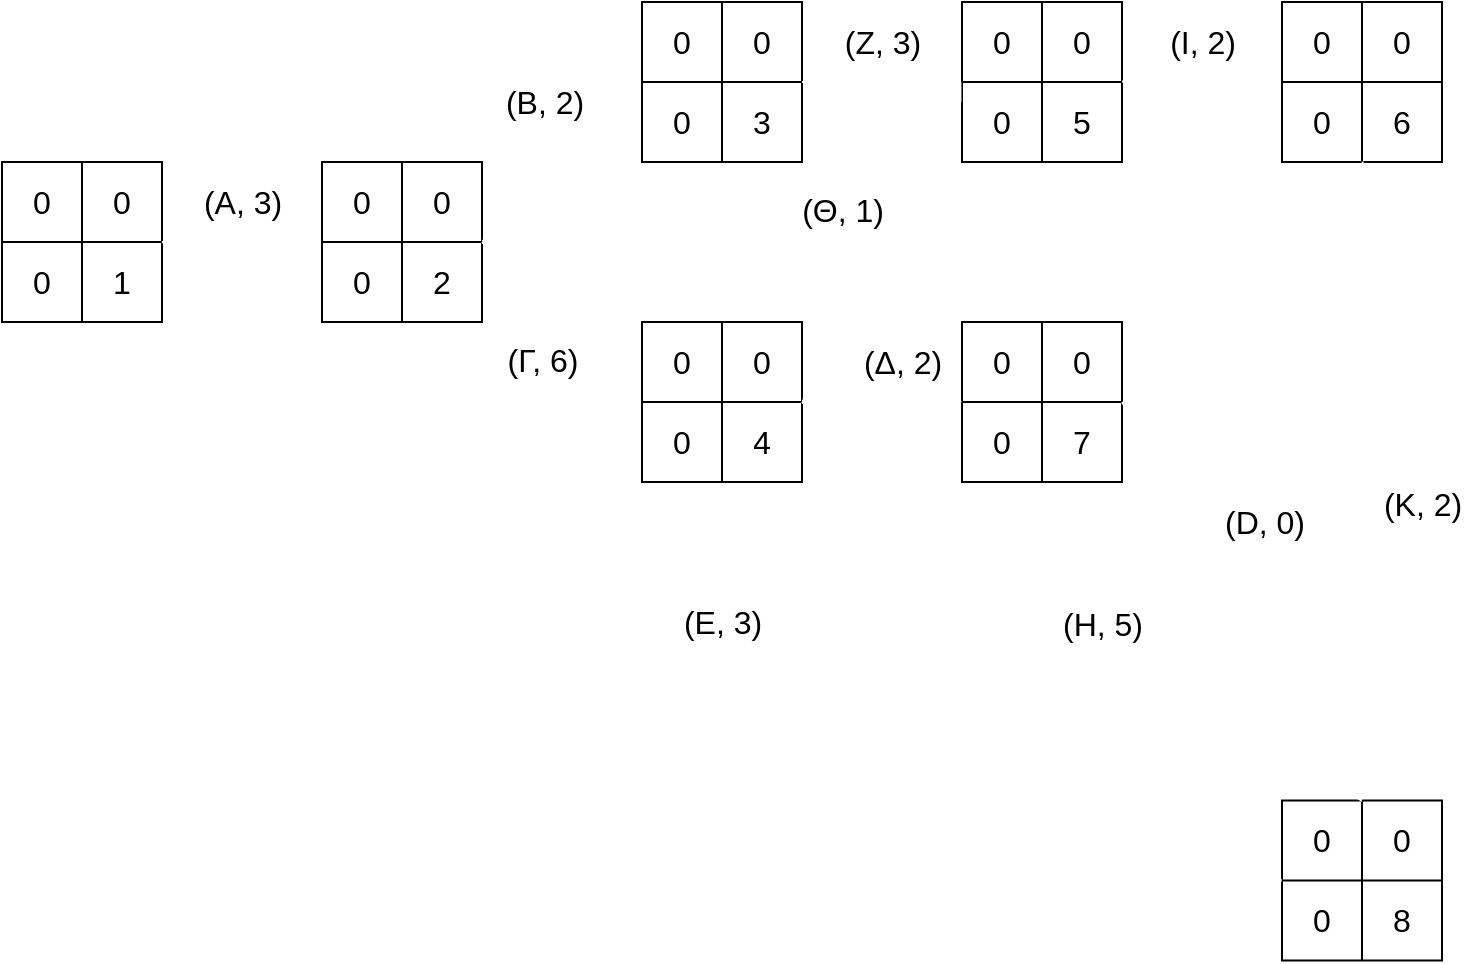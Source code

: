 <mxfile version="21.3.2" type="github">
  <diagram name="Page-1" id="9c096ad6-e400-ecc8-3e38-643d2caac077">
    <mxGraphModel dx="918" dy="556" grid="1" gridSize="10" guides="1" tooltips="1" connect="1" arrows="1" fold="1" page="1" pageScale="1.5" pageWidth="1169" pageHeight="826" background="none" math="0" shadow="0">
      <root>
        <mxCell id="0" style=";html=1;" />
        <mxCell id="1" style=";html=1;" parent="0" />
        <mxCell id="K06LqBxd0SO_TNTU_cGi-29" value="" style="shape=table;startSize=0;container=1;collapsible=0;childLayout=tableLayout;fontSize=16;swimlaneLine=1;" parent="1" vertex="1">
          <mxGeometry x="80" y="320" width="80" height="80" as="geometry" />
        </mxCell>
        <mxCell id="K06LqBxd0SO_TNTU_cGi-30" value="" style="shape=tableRow;horizontal=0;startSize=0;swimlaneHead=0;swimlaneBody=0;strokeColor=inherit;top=0;left=0;bottom=0;right=0;collapsible=0;dropTarget=0;fillColor=none;points=[[0,0.5],[1,0.5]];portConstraint=eastwest;fontSize=16;" parent="K06LqBxd0SO_TNTU_cGi-29" vertex="1">
          <mxGeometry width="80" height="40" as="geometry" />
        </mxCell>
        <mxCell id="K06LqBxd0SO_TNTU_cGi-31" value="0" style="shape=partialRectangle;html=1;whiteSpace=wrap;connectable=0;strokeColor=inherit;overflow=hidden;fillColor=none;top=0;left=0;bottom=0;right=0;pointerEvents=1;fontSize=16;" parent="K06LqBxd0SO_TNTU_cGi-30" vertex="1">
          <mxGeometry width="40" height="40" as="geometry">
            <mxRectangle width="40" height="40" as="alternateBounds" />
          </mxGeometry>
        </mxCell>
        <mxCell id="K06LqBxd0SO_TNTU_cGi-32" value="0" style="shape=partialRectangle;html=1;whiteSpace=wrap;connectable=0;strokeColor=inherit;overflow=hidden;fillColor=none;top=0;left=0;bottom=0;right=0;pointerEvents=1;fontSize=16;" parent="K06LqBxd0SO_TNTU_cGi-30" vertex="1">
          <mxGeometry x="40" width="40" height="40" as="geometry">
            <mxRectangle width="40" height="40" as="alternateBounds" />
          </mxGeometry>
        </mxCell>
        <mxCell id="K06LqBxd0SO_TNTU_cGi-34" value="" style="shape=tableRow;horizontal=0;startSize=0;swimlaneHead=0;swimlaneBody=0;strokeColor=inherit;top=0;left=0;bottom=0;right=0;collapsible=0;dropTarget=0;fillColor=none;points=[[0,0.5],[1,0.5]];portConstraint=eastwest;fontSize=16;" parent="K06LqBxd0SO_TNTU_cGi-29" vertex="1">
          <mxGeometry y="40" width="80" height="40" as="geometry" />
        </mxCell>
        <mxCell id="K06LqBxd0SO_TNTU_cGi-35" value="0" style="shape=partialRectangle;html=1;whiteSpace=wrap;connectable=0;strokeColor=inherit;overflow=hidden;fillColor=none;top=0;left=0;bottom=0;right=0;pointerEvents=1;fontSize=16;" parent="K06LqBxd0SO_TNTU_cGi-34" vertex="1">
          <mxGeometry width="40" height="40" as="geometry">
            <mxRectangle width="40" height="40" as="alternateBounds" />
          </mxGeometry>
        </mxCell>
        <mxCell id="K06LqBxd0SO_TNTU_cGi-36" value="1" style="shape=partialRectangle;html=1;whiteSpace=wrap;connectable=0;strokeColor=inherit;overflow=hidden;fillColor=none;top=0;left=0;bottom=0;right=0;pointerEvents=1;fontSize=16;" parent="K06LqBxd0SO_TNTU_cGi-34" vertex="1">
          <mxGeometry x="40" width="40" height="40" as="geometry">
            <mxRectangle width="40" height="40" as="alternateBounds" />
          </mxGeometry>
        </mxCell>
        <mxCell id="K06LqBxd0SO_TNTU_cGi-49" value="" style="endArrow=classic;html=1;rounded=0;exitX=1;exitY=0;exitDx=0;exitDy=0;exitPerimeter=0;fillColor=#a20025;strokeColor=#FFFFFF;strokeWidth=1;" parent="1" source="K06LqBxd0SO_TNTU_cGi-34" edge="1">
          <mxGeometry width="50" height="50" relative="1" as="geometry">
            <mxPoint x="530" y="410" as="sourcePoint" />
            <mxPoint x="240" y="360" as="targetPoint" />
          </mxGeometry>
        </mxCell>
        <mxCell id="b1_60gVV_PZFMIzlmbkC-8" value="&lt;span style=&quot;font-size: 16px;&quot;&gt;(A, 3)&lt;/span&gt;" style="edgeLabel;html=1;align=center;verticalAlign=middle;resizable=0;points=[];" vertex="1" connectable="0" parent="K06LqBxd0SO_TNTU_cGi-49">
          <mxGeometry x="0.275" y="1" relative="1" as="geometry">
            <mxPoint x="-11" y="-19" as="offset" />
          </mxGeometry>
        </mxCell>
        <mxCell id="b1_60gVV_PZFMIzlmbkC-1" value="" style="shape=table;startSize=0;container=1;collapsible=0;childLayout=tableLayout;fontSize=16;swimlaneLine=1;" vertex="1" parent="1">
          <mxGeometry x="240" y="320" width="80" height="80" as="geometry" />
        </mxCell>
        <mxCell id="b1_60gVV_PZFMIzlmbkC-2" value="" style="shape=tableRow;horizontal=0;startSize=0;swimlaneHead=0;swimlaneBody=0;strokeColor=inherit;top=0;left=0;bottom=0;right=0;collapsible=0;dropTarget=0;fillColor=none;points=[[0,0.5],[1,0.5]];portConstraint=eastwest;fontSize=16;" vertex="1" parent="b1_60gVV_PZFMIzlmbkC-1">
          <mxGeometry width="80" height="40" as="geometry" />
        </mxCell>
        <mxCell id="b1_60gVV_PZFMIzlmbkC-3" value="0" style="shape=partialRectangle;html=1;whiteSpace=wrap;connectable=0;strokeColor=inherit;overflow=hidden;fillColor=none;top=0;left=0;bottom=0;right=0;pointerEvents=1;fontSize=16;" vertex="1" parent="b1_60gVV_PZFMIzlmbkC-2">
          <mxGeometry width="40" height="40" as="geometry">
            <mxRectangle width="40" height="40" as="alternateBounds" />
          </mxGeometry>
        </mxCell>
        <mxCell id="b1_60gVV_PZFMIzlmbkC-4" value="0" style="shape=partialRectangle;html=1;whiteSpace=wrap;connectable=0;strokeColor=inherit;overflow=hidden;fillColor=none;top=0;left=0;bottom=0;right=0;pointerEvents=1;fontSize=16;" vertex="1" parent="b1_60gVV_PZFMIzlmbkC-2">
          <mxGeometry x="40" width="40" height="40" as="geometry">
            <mxRectangle width="40" height="40" as="alternateBounds" />
          </mxGeometry>
        </mxCell>
        <mxCell id="b1_60gVV_PZFMIzlmbkC-5" value="" style="shape=tableRow;horizontal=0;startSize=0;swimlaneHead=0;swimlaneBody=0;strokeColor=inherit;top=0;left=0;bottom=0;right=0;collapsible=0;dropTarget=0;fillColor=none;points=[[0,0.5],[1,0.5]];portConstraint=eastwest;fontSize=16;" vertex="1" parent="b1_60gVV_PZFMIzlmbkC-1">
          <mxGeometry y="40" width="80" height="40" as="geometry" />
        </mxCell>
        <mxCell id="b1_60gVV_PZFMIzlmbkC-6" value="0" style="shape=partialRectangle;html=1;whiteSpace=wrap;connectable=0;strokeColor=inherit;overflow=hidden;fillColor=none;top=0;left=0;bottom=0;right=0;pointerEvents=1;fontSize=16;" vertex="1" parent="b1_60gVV_PZFMIzlmbkC-5">
          <mxGeometry width="40" height="40" as="geometry">
            <mxRectangle width="40" height="40" as="alternateBounds" />
          </mxGeometry>
        </mxCell>
        <mxCell id="b1_60gVV_PZFMIzlmbkC-7" value="2" style="shape=partialRectangle;html=1;whiteSpace=wrap;connectable=0;strokeColor=inherit;overflow=hidden;fillColor=none;top=0;left=0;bottom=0;right=0;pointerEvents=1;fontSize=16;" vertex="1" parent="b1_60gVV_PZFMIzlmbkC-5">
          <mxGeometry x="40" width="40" height="40" as="geometry">
            <mxRectangle width="40" height="40" as="alternateBounds" />
          </mxGeometry>
        </mxCell>
        <mxCell id="b1_60gVV_PZFMIzlmbkC-9" value="" style="endArrow=classic;html=1;rounded=0;fillColor=#a20025;strokeColor=#FFFFFF;strokeWidth=1;" edge="1" parent="1">
          <mxGeometry width="50" height="50" relative="1" as="geometry">
            <mxPoint x="320" y="360" as="sourcePoint" />
            <mxPoint x="400" y="440" as="targetPoint" />
          </mxGeometry>
        </mxCell>
        <mxCell id="b1_60gVV_PZFMIzlmbkC-10" value="&lt;span style=&quot;font-size: 16px;&quot;&gt;(Γ, 6)&lt;/span&gt;" style="edgeLabel;html=1;align=center;verticalAlign=middle;resizable=0;points=[];" vertex="1" connectable="0" parent="b1_60gVV_PZFMIzlmbkC-9">
          <mxGeometry x="0.275" y="1" relative="1" as="geometry">
            <mxPoint x="-22" y="9" as="offset" />
          </mxGeometry>
        </mxCell>
        <mxCell id="uwt7Ybb9qySLHsRS9HzB-1" value="" style="endArrow=classic;html=1;rounded=0;exitX=1.002;exitY=-0.008;exitDx=0;exitDy=0;exitPerimeter=0;fillColor=#a20025;strokeColor=#FFFFFF;strokeWidth=1;" edge="1" parent="1" source="b1_60gVV_PZFMIzlmbkC-5">
          <mxGeometry width="50" height="50" relative="1" as="geometry">
            <mxPoint x="180" y="380" as="sourcePoint" />
            <mxPoint x="400" y="280" as="targetPoint" />
          </mxGeometry>
        </mxCell>
        <mxCell id="uwt7Ybb9qySLHsRS9HzB-2" value="&lt;span style=&quot;font-size: 16px;&quot;&gt;(B, 2)&lt;/span&gt;" style="edgeLabel;html=1;align=center;verticalAlign=middle;resizable=0;points=[];" vertex="1" connectable="0" parent="uwt7Ybb9qySLHsRS9HzB-1">
          <mxGeometry x="0.275" y="1" relative="1" as="geometry">
            <mxPoint x="-20" y="-18" as="offset" />
          </mxGeometry>
        </mxCell>
        <mxCell id="uwt7Ybb9qySLHsRS9HzB-3" value="" style="shape=table;startSize=0;container=1;collapsible=0;childLayout=tableLayout;fontSize=16;swimlaneLine=1;" vertex="1" parent="1">
          <mxGeometry x="400" y="240" width="80" height="80" as="geometry" />
        </mxCell>
        <mxCell id="uwt7Ybb9qySLHsRS9HzB-4" value="" style="shape=tableRow;horizontal=0;startSize=0;swimlaneHead=0;swimlaneBody=0;strokeColor=inherit;top=0;left=0;bottom=0;right=0;collapsible=0;dropTarget=0;fillColor=none;points=[[0,0.5],[1,0.5]];portConstraint=eastwest;fontSize=16;" vertex="1" parent="uwt7Ybb9qySLHsRS9HzB-3">
          <mxGeometry width="80" height="40" as="geometry" />
        </mxCell>
        <mxCell id="uwt7Ybb9qySLHsRS9HzB-5" value="0" style="shape=partialRectangle;html=1;whiteSpace=wrap;connectable=0;strokeColor=inherit;overflow=hidden;fillColor=none;top=0;left=0;bottom=0;right=0;pointerEvents=1;fontSize=16;" vertex="1" parent="uwt7Ybb9qySLHsRS9HzB-4">
          <mxGeometry width="40" height="40" as="geometry">
            <mxRectangle width="40" height="40" as="alternateBounds" />
          </mxGeometry>
        </mxCell>
        <mxCell id="uwt7Ybb9qySLHsRS9HzB-6" value="0" style="shape=partialRectangle;html=1;whiteSpace=wrap;connectable=0;strokeColor=inherit;overflow=hidden;fillColor=none;top=0;left=0;bottom=0;right=0;pointerEvents=1;fontSize=16;" vertex="1" parent="uwt7Ybb9qySLHsRS9HzB-4">
          <mxGeometry x="40" width="40" height="40" as="geometry">
            <mxRectangle width="40" height="40" as="alternateBounds" />
          </mxGeometry>
        </mxCell>
        <mxCell id="uwt7Ybb9qySLHsRS9HzB-7" value="" style="shape=tableRow;horizontal=0;startSize=0;swimlaneHead=0;swimlaneBody=0;strokeColor=inherit;top=0;left=0;bottom=0;right=0;collapsible=0;dropTarget=0;fillColor=none;points=[[0,0.5],[1,0.5]];portConstraint=eastwest;fontSize=16;" vertex="1" parent="uwt7Ybb9qySLHsRS9HzB-3">
          <mxGeometry y="40" width="80" height="40" as="geometry" />
        </mxCell>
        <mxCell id="uwt7Ybb9qySLHsRS9HzB-8" value="0" style="shape=partialRectangle;html=1;whiteSpace=wrap;connectable=0;strokeColor=inherit;overflow=hidden;fillColor=none;top=0;left=0;bottom=0;right=0;pointerEvents=1;fontSize=16;" vertex="1" parent="uwt7Ybb9qySLHsRS9HzB-7">
          <mxGeometry width="40" height="40" as="geometry">
            <mxRectangle width="40" height="40" as="alternateBounds" />
          </mxGeometry>
        </mxCell>
        <mxCell id="uwt7Ybb9qySLHsRS9HzB-9" value="3" style="shape=partialRectangle;html=1;whiteSpace=wrap;connectable=0;strokeColor=inherit;overflow=hidden;fillColor=none;top=0;left=0;bottom=0;right=0;pointerEvents=1;fontSize=16;" vertex="1" parent="uwt7Ybb9qySLHsRS9HzB-7">
          <mxGeometry x="40" width="40" height="40" as="geometry">
            <mxRectangle width="40" height="40" as="alternateBounds" />
          </mxGeometry>
        </mxCell>
        <mxCell id="uwt7Ybb9qySLHsRS9HzB-10" value="" style="shape=table;startSize=0;container=1;collapsible=0;childLayout=tableLayout;fontSize=16;swimlaneLine=1;" vertex="1" parent="1">
          <mxGeometry x="400" y="400" width="80" height="80" as="geometry" />
        </mxCell>
        <mxCell id="uwt7Ybb9qySLHsRS9HzB-11" value="" style="shape=tableRow;horizontal=0;startSize=0;swimlaneHead=0;swimlaneBody=0;strokeColor=inherit;top=0;left=0;bottom=0;right=0;collapsible=0;dropTarget=0;fillColor=none;points=[[0,0.5],[1,0.5]];portConstraint=eastwest;fontSize=16;" vertex="1" parent="uwt7Ybb9qySLHsRS9HzB-10">
          <mxGeometry width="80" height="40" as="geometry" />
        </mxCell>
        <mxCell id="uwt7Ybb9qySLHsRS9HzB-12" value="0" style="shape=partialRectangle;html=1;whiteSpace=wrap;connectable=0;strokeColor=inherit;overflow=hidden;fillColor=none;top=0;left=0;bottom=0;right=0;pointerEvents=1;fontSize=16;" vertex="1" parent="uwt7Ybb9qySLHsRS9HzB-11">
          <mxGeometry width="40" height="40" as="geometry">
            <mxRectangle width="40" height="40" as="alternateBounds" />
          </mxGeometry>
        </mxCell>
        <mxCell id="uwt7Ybb9qySLHsRS9HzB-13" value="0" style="shape=partialRectangle;html=1;whiteSpace=wrap;connectable=0;strokeColor=inherit;overflow=hidden;fillColor=none;top=0;left=0;bottom=0;right=0;pointerEvents=1;fontSize=16;" vertex="1" parent="uwt7Ybb9qySLHsRS9HzB-11">
          <mxGeometry x="40" width="40" height="40" as="geometry">
            <mxRectangle width="40" height="40" as="alternateBounds" />
          </mxGeometry>
        </mxCell>
        <mxCell id="uwt7Ybb9qySLHsRS9HzB-14" value="" style="shape=tableRow;horizontal=0;startSize=0;swimlaneHead=0;swimlaneBody=0;strokeColor=inherit;top=0;left=0;bottom=0;right=0;collapsible=0;dropTarget=0;fillColor=none;points=[[0,0.5],[1,0.5]];portConstraint=eastwest;fontSize=16;" vertex="1" parent="uwt7Ybb9qySLHsRS9HzB-10">
          <mxGeometry y="40" width="80" height="40" as="geometry" />
        </mxCell>
        <mxCell id="uwt7Ybb9qySLHsRS9HzB-15" value="0" style="shape=partialRectangle;html=1;whiteSpace=wrap;connectable=0;strokeColor=inherit;overflow=hidden;fillColor=none;top=0;left=0;bottom=0;right=0;pointerEvents=1;fontSize=16;" vertex="1" parent="uwt7Ybb9qySLHsRS9HzB-14">
          <mxGeometry width="40" height="40" as="geometry">
            <mxRectangle width="40" height="40" as="alternateBounds" />
          </mxGeometry>
        </mxCell>
        <mxCell id="uwt7Ybb9qySLHsRS9HzB-16" value="4" style="shape=partialRectangle;html=1;whiteSpace=wrap;connectable=0;strokeColor=inherit;overflow=hidden;fillColor=none;top=0;left=0;bottom=0;right=0;pointerEvents=1;fontSize=16;" vertex="1" parent="uwt7Ybb9qySLHsRS9HzB-14">
          <mxGeometry x="40" width="40" height="40" as="geometry">
            <mxRectangle width="40" height="40" as="alternateBounds" />
          </mxGeometry>
        </mxCell>
        <mxCell id="uwt7Ybb9qySLHsRS9HzB-18" value="" style="endArrow=classic;html=1;rounded=0;fillColor=#a20025;strokeColor=#FFFFFF;strokeWidth=1;" edge="1" parent="1">
          <mxGeometry width="50" height="50" relative="1" as="geometry">
            <mxPoint x="480" y="280" as="sourcePoint" />
            <mxPoint x="560" y="280" as="targetPoint" />
          </mxGeometry>
        </mxCell>
        <mxCell id="uwt7Ybb9qySLHsRS9HzB-19" value="&lt;span style=&quot;font-size: 16px;&quot;&gt;(Ζ, 3)&lt;/span&gt;" style="edgeLabel;html=1;align=center;verticalAlign=middle;resizable=0;points=[];" vertex="1" connectable="0" parent="uwt7Ybb9qySLHsRS9HzB-18">
          <mxGeometry x="0.275" y="1" relative="1" as="geometry">
            <mxPoint x="-11" y="-19" as="offset" />
          </mxGeometry>
        </mxCell>
        <mxCell id="uwt7Ybb9qySLHsRS9HzB-27" value="" style="shape=table;startSize=0;container=1;collapsible=0;childLayout=tableLayout;fontSize=16;swimlaneLine=1;" vertex="1" parent="1">
          <mxGeometry x="560" y="240" width="80" height="80" as="geometry" />
        </mxCell>
        <mxCell id="uwt7Ybb9qySLHsRS9HzB-28" value="" style="shape=tableRow;horizontal=0;startSize=0;swimlaneHead=0;swimlaneBody=0;strokeColor=inherit;top=0;left=0;bottom=0;right=0;collapsible=0;dropTarget=0;fillColor=none;points=[[0,0.5],[1,0.5]];portConstraint=eastwest;fontSize=16;" vertex="1" parent="uwt7Ybb9qySLHsRS9HzB-27">
          <mxGeometry width="80" height="40" as="geometry" />
        </mxCell>
        <mxCell id="uwt7Ybb9qySLHsRS9HzB-29" value="0" style="shape=partialRectangle;html=1;whiteSpace=wrap;connectable=0;strokeColor=inherit;overflow=hidden;fillColor=none;top=0;left=0;bottom=0;right=0;pointerEvents=1;fontSize=16;" vertex="1" parent="uwt7Ybb9qySLHsRS9HzB-28">
          <mxGeometry width="40" height="40" as="geometry">
            <mxRectangle width="40" height="40" as="alternateBounds" />
          </mxGeometry>
        </mxCell>
        <mxCell id="uwt7Ybb9qySLHsRS9HzB-30" value="0" style="shape=partialRectangle;html=1;whiteSpace=wrap;connectable=0;strokeColor=inherit;overflow=hidden;fillColor=none;top=0;left=0;bottom=0;right=0;pointerEvents=1;fontSize=16;" vertex="1" parent="uwt7Ybb9qySLHsRS9HzB-28">
          <mxGeometry x="40" width="40" height="40" as="geometry">
            <mxRectangle width="40" height="40" as="alternateBounds" />
          </mxGeometry>
        </mxCell>
        <mxCell id="uwt7Ybb9qySLHsRS9HzB-31" value="" style="shape=tableRow;horizontal=0;startSize=0;swimlaneHead=0;swimlaneBody=0;strokeColor=inherit;top=0;left=0;bottom=0;right=0;collapsible=0;dropTarget=0;fillColor=none;points=[[0,0.5],[1,0.5]];portConstraint=eastwest;fontSize=16;" vertex="1" parent="uwt7Ybb9qySLHsRS9HzB-27">
          <mxGeometry y="40" width="80" height="40" as="geometry" />
        </mxCell>
        <mxCell id="uwt7Ybb9qySLHsRS9HzB-32" value="0" style="shape=partialRectangle;html=1;whiteSpace=wrap;connectable=0;strokeColor=inherit;overflow=hidden;fillColor=none;top=0;left=0;bottom=0;right=0;pointerEvents=1;fontSize=16;" vertex="1" parent="uwt7Ybb9qySLHsRS9HzB-31">
          <mxGeometry width="40" height="40" as="geometry">
            <mxRectangle width="40" height="40" as="alternateBounds" />
          </mxGeometry>
        </mxCell>
        <mxCell id="uwt7Ybb9qySLHsRS9HzB-33" value="5" style="shape=partialRectangle;html=1;whiteSpace=wrap;connectable=0;strokeColor=inherit;overflow=hidden;fillColor=none;top=0;left=0;bottom=0;right=0;pointerEvents=1;fontSize=16;" vertex="1" parent="uwt7Ybb9qySLHsRS9HzB-31">
          <mxGeometry x="40" width="40" height="40" as="geometry">
            <mxRectangle width="40" height="40" as="alternateBounds" />
          </mxGeometry>
        </mxCell>
        <mxCell id="uwt7Ybb9qySLHsRS9HzB-34" value="" style="endArrow=classic;html=1;rounded=0;fillColor=#a20025;strokeColor=#FFFFFF;strokeWidth=1;exitX=1.004;exitY=-0.005;exitDx=0;exitDy=0;exitPerimeter=0;entryX=-0.004;entryY=-0.005;entryDx=0;entryDy=0;entryPerimeter=0;" edge="1" parent="1" source="uwt7Ybb9qySLHsRS9HzB-14" target="uwt7Ybb9qySLHsRS9HzB-31">
          <mxGeometry width="50" height="50" relative="1" as="geometry">
            <mxPoint x="490" y="290" as="sourcePoint" />
            <mxPoint x="570" y="290" as="targetPoint" />
          </mxGeometry>
        </mxCell>
        <mxCell id="uwt7Ybb9qySLHsRS9HzB-35" value="&lt;span style=&quot;font-size: 16px;&quot;&gt;(Θ, 1)&lt;/span&gt;" style="edgeLabel;html=1;align=center;verticalAlign=middle;resizable=0;points=[];" vertex="1" connectable="0" parent="uwt7Ybb9qySLHsRS9HzB-34">
          <mxGeometry x="0.275" y="1" relative="1" as="geometry">
            <mxPoint x="-30" y="7" as="offset" />
          </mxGeometry>
        </mxCell>
        <mxCell id="uwt7Ybb9qySLHsRS9HzB-36" value="" style="endArrow=classic;html=1;rounded=0;fillColor=#a20025;strokeColor=#FFFFFF;strokeWidth=1;" edge="1" parent="1">
          <mxGeometry width="50" height="50" relative="1" as="geometry">
            <mxPoint x="640" y="279.76" as="sourcePoint" />
            <mxPoint x="720" y="279.76" as="targetPoint" />
          </mxGeometry>
        </mxCell>
        <mxCell id="uwt7Ybb9qySLHsRS9HzB-37" value="&lt;span style=&quot;font-size: 16px;&quot;&gt;(Ι, 2)&lt;/span&gt;" style="edgeLabel;html=1;align=center;verticalAlign=middle;resizable=0;points=[];" vertex="1" connectable="0" parent="uwt7Ybb9qySLHsRS9HzB-36">
          <mxGeometry x="0.275" y="1" relative="1" as="geometry">
            <mxPoint x="-11" y="-19" as="offset" />
          </mxGeometry>
        </mxCell>
        <mxCell id="uwt7Ybb9qySLHsRS9HzB-38" value="" style="shape=table;startSize=0;container=1;collapsible=0;childLayout=tableLayout;fontSize=16;swimlaneLine=1;" vertex="1" parent="1">
          <mxGeometry x="720" y="240" width="80" height="80" as="geometry" />
        </mxCell>
        <mxCell id="uwt7Ybb9qySLHsRS9HzB-39" value="" style="shape=tableRow;horizontal=0;startSize=0;swimlaneHead=0;swimlaneBody=0;strokeColor=inherit;top=0;left=0;bottom=0;right=0;collapsible=0;dropTarget=0;fillColor=none;points=[[0,0.5],[1,0.5]];portConstraint=eastwest;fontSize=16;" vertex="1" parent="uwt7Ybb9qySLHsRS9HzB-38">
          <mxGeometry width="80" height="40" as="geometry" />
        </mxCell>
        <mxCell id="uwt7Ybb9qySLHsRS9HzB-40" value="0" style="shape=partialRectangle;html=1;whiteSpace=wrap;connectable=0;strokeColor=inherit;overflow=hidden;fillColor=none;top=0;left=0;bottom=0;right=0;pointerEvents=1;fontSize=16;" vertex="1" parent="uwt7Ybb9qySLHsRS9HzB-39">
          <mxGeometry width="40" height="40" as="geometry">
            <mxRectangle width="40" height="40" as="alternateBounds" />
          </mxGeometry>
        </mxCell>
        <mxCell id="uwt7Ybb9qySLHsRS9HzB-41" value="0" style="shape=partialRectangle;html=1;whiteSpace=wrap;connectable=0;strokeColor=inherit;overflow=hidden;fillColor=none;top=0;left=0;bottom=0;right=0;pointerEvents=1;fontSize=16;" vertex="1" parent="uwt7Ybb9qySLHsRS9HzB-39">
          <mxGeometry x="40" width="40" height="40" as="geometry">
            <mxRectangle width="40" height="40" as="alternateBounds" />
          </mxGeometry>
        </mxCell>
        <mxCell id="uwt7Ybb9qySLHsRS9HzB-42" value="" style="shape=tableRow;horizontal=0;startSize=0;swimlaneHead=0;swimlaneBody=0;strokeColor=inherit;top=0;left=0;bottom=0;right=0;collapsible=0;dropTarget=0;fillColor=none;points=[[0,0.5],[1,0.5]];portConstraint=eastwest;fontSize=16;" vertex="1" parent="uwt7Ybb9qySLHsRS9HzB-38">
          <mxGeometry y="40" width="80" height="40" as="geometry" />
        </mxCell>
        <mxCell id="uwt7Ybb9qySLHsRS9HzB-43" value="0" style="shape=partialRectangle;html=1;whiteSpace=wrap;connectable=0;strokeColor=inherit;overflow=hidden;fillColor=none;top=0;left=0;bottom=0;right=0;pointerEvents=1;fontSize=16;" vertex="1" parent="uwt7Ybb9qySLHsRS9HzB-42">
          <mxGeometry width="40" height="40" as="geometry">
            <mxRectangle width="40" height="40" as="alternateBounds" />
          </mxGeometry>
        </mxCell>
        <mxCell id="uwt7Ybb9qySLHsRS9HzB-44" value="6" style="shape=partialRectangle;html=1;whiteSpace=wrap;connectable=0;strokeColor=inherit;overflow=hidden;fillColor=none;top=0;left=0;bottom=0;right=0;pointerEvents=1;fontSize=16;" vertex="1" parent="uwt7Ybb9qySLHsRS9HzB-42">
          <mxGeometry x="40" width="40" height="40" as="geometry">
            <mxRectangle width="40" height="40" as="alternateBounds" />
          </mxGeometry>
        </mxCell>
        <mxCell id="uwt7Ybb9qySLHsRS9HzB-45" value="" style="shape=table;startSize=0;container=1;collapsible=0;childLayout=tableLayout;fontSize=16;swimlaneLine=1;" vertex="1" parent="1">
          <mxGeometry x="720" y="639.26" width="80" height="80" as="geometry" />
        </mxCell>
        <mxCell id="uwt7Ybb9qySLHsRS9HzB-46" value="" style="shape=tableRow;horizontal=0;startSize=0;swimlaneHead=0;swimlaneBody=0;strokeColor=inherit;top=0;left=0;bottom=0;right=0;collapsible=0;dropTarget=0;fillColor=none;points=[[0,0.5],[1,0.5]];portConstraint=eastwest;fontSize=16;" vertex="1" parent="uwt7Ybb9qySLHsRS9HzB-45">
          <mxGeometry width="80" height="40" as="geometry" />
        </mxCell>
        <mxCell id="uwt7Ybb9qySLHsRS9HzB-47" value="0" style="shape=partialRectangle;html=1;whiteSpace=wrap;connectable=0;strokeColor=inherit;overflow=hidden;fillColor=none;top=0;left=0;bottom=0;right=0;pointerEvents=1;fontSize=16;" vertex="1" parent="uwt7Ybb9qySLHsRS9HzB-46">
          <mxGeometry width="40" height="40" as="geometry">
            <mxRectangle width="40" height="40" as="alternateBounds" />
          </mxGeometry>
        </mxCell>
        <mxCell id="uwt7Ybb9qySLHsRS9HzB-48" value="0" style="shape=partialRectangle;html=1;whiteSpace=wrap;connectable=0;strokeColor=inherit;overflow=hidden;fillColor=none;top=0;left=0;bottom=0;right=0;pointerEvents=1;fontSize=16;" vertex="1" parent="uwt7Ybb9qySLHsRS9HzB-46">
          <mxGeometry x="40" width="40" height="40" as="geometry">
            <mxRectangle width="40" height="40" as="alternateBounds" />
          </mxGeometry>
        </mxCell>
        <mxCell id="uwt7Ybb9qySLHsRS9HzB-49" value="" style="shape=tableRow;horizontal=0;startSize=0;swimlaneHead=0;swimlaneBody=0;strokeColor=inherit;top=0;left=0;bottom=0;right=0;collapsible=0;dropTarget=0;fillColor=none;points=[[0,0.5],[1,0.5]];portConstraint=eastwest;fontSize=16;" vertex="1" parent="uwt7Ybb9qySLHsRS9HzB-45">
          <mxGeometry y="40" width="80" height="40" as="geometry" />
        </mxCell>
        <mxCell id="uwt7Ybb9qySLHsRS9HzB-50" value="0" style="shape=partialRectangle;html=1;whiteSpace=wrap;connectable=0;strokeColor=inherit;overflow=hidden;fillColor=none;top=0;left=0;bottom=0;right=0;pointerEvents=1;fontSize=16;" vertex="1" parent="uwt7Ybb9qySLHsRS9HzB-49">
          <mxGeometry width="40" height="40" as="geometry">
            <mxRectangle width="40" height="40" as="alternateBounds" />
          </mxGeometry>
        </mxCell>
        <mxCell id="uwt7Ybb9qySLHsRS9HzB-51" value="8" style="shape=partialRectangle;html=1;whiteSpace=wrap;connectable=0;strokeColor=inherit;overflow=hidden;fillColor=none;top=0;left=0;bottom=0;right=0;pointerEvents=1;fontSize=16;" vertex="1" parent="uwt7Ybb9qySLHsRS9HzB-49">
          <mxGeometry x="40" width="40" height="40" as="geometry">
            <mxRectangle width="40" height="40" as="alternateBounds" />
          </mxGeometry>
        </mxCell>
        <mxCell id="uwt7Ybb9qySLHsRS9HzB-52" value="" style="endArrow=classic;html=1;rounded=0;fillColor=#a20025;strokeColor=#FFFFFF;strokeWidth=1;exitX=0.504;exitY=0.995;exitDx=0;exitDy=0;exitPerimeter=0;entryX=0.5;entryY=-0.005;entryDx=0;entryDy=0;entryPerimeter=0;" edge="1" parent="1" source="uwt7Ybb9qySLHsRS9HzB-42" target="uwt7Ybb9qySLHsRS9HzB-46">
          <mxGeometry width="50" height="50" relative="1" as="geometry">
            <mxPoint x="650" y="289.76" as="sourcePoint" />
            <mxPoint x="730" y="289.76" as="targetPoint" />
          </mxGeometry>
        </mxCell>
        <mxCell id="uwt7Ybb9qySLHsRS9HzB-53" value="&lt;span style=&quot;font-size: 16px;&quot;&gt;(Κ, 2)&lt;/span&gt;" style="edgeLabel;html=1;align=center;verticalAlign=middle;resizable=0;points=[];" vertex="1" connectable="0" parent="uwt7Ybb9qySLHsRS9HzB-52">
          <mxGeometry x="0.275" y="1" relative="1" as="geometry">
            <mxPoint x="29" y="-33" as="offset" />
          </mxGeometry>
        </mxCell>
        <mxCell id="uwt7Ybb9qySLHsRS9HzB-54" value="" style="endArrow=classic;html=1;rounded=0;fillColor=#a20025;strokeColor=#FFFFFF;strokeWidth=1;entryX=0.001;entryY=0.998;entryDx=0;entryDy=0;entryPerimeter=0;" edge="1" parent="1" target="uwt7Ybb9qySLHsRS9HzB-46">
          <mxGeometry width="50" height="50" relative="1" as="geometry">
            <mxPoint x="160" y="360" as="sourcePoint" />
            <mxPoint x="770" y="570" as="targetPoint" />
          </mxGeometry>
        </mxCell>
        <mxCell id="uwt7Ybb9qySLHsRS9HzB-55" value="&lt;span style=&quot;font-size: 16px;&quot;&gt;(Ε, 3)&lt;/span&gt;" style="edgeLabel;html=1;align=center;verticalAlign=middle;resizable=0;points=[];" vertex="1" connectable="0" parent="uwt7Ybb9qySLHsRS9HzB-54">
          <mxGeometry x="0.275" y="1" relative="1" as="geometry">
            <mxPoint x="-78" y="-13" as="offset" />
          </mxGeometry>
        </mxCell>
        <mxCell id="uwt7Ybb9qySLHsRS9HzB-56" value="" style="shape=table;startSize=0;container=1;collapsible=0;childLayout=tableLayout;fontSize=16;swimlaneLine=1;" vertex="1" parent="1">
          <mxGeometry x="560" y="400" width="80" height="80" as="geometry" />
        </mxCell>
        <mxCell id="uwt7Ybb9qySLHsRS9HzB-57" value="" style="shape=tableRow;horizontal=0;startSize=0;swimlaneHead=0;swimlaneBody=0;strokeColor=inherit;top=0;left=0;bottom=0;right=0;collapsible=0;dropTarget=0;fillColor=none;points=[[0,0.5],[1,0.5]];portConstraint=eastwest;fontSize=16;" vertex="1" parent="uwt7Ybb9qySLHsRS9HzB-56">
          <mxGeometry width="80" height="40" as="geometry" />
        </mxCell>
        <mxCell id="uwt7Ybb9qySLHsRS9HzB-58" value="0" style="shape=partialRectangle;html=1;whiteSpace=wrap;connectable=0;strokeColor=inherit;overflow=hidden;fillColor=none;top=0;left=0;bottom=0;right=0;pointerEvents=1;fontSize=16;" vertex="1" parent="uwt7Ybb9qySLHsRS9HzB-57">
          <mxGeometry width="40" height="40" as="geometry">
            <mxRectangle width="40" height="40" as="alternateBounds" />
          </mxGeometry>
        </mxCell>
        <mxCell id="uwt7Ybb9qySLHsRS9HzB-59" value="0" style="shape=partialRectangle;html=1;whiteSpace=wrap;connectable=0;strokeColor=inherit;overflow=hidden;fillColor=none;top=0;left=0;bottom=0;right=0;pointerEvents=1;fontSize=16;" vertex="1" parent="uwt7Ybb9qySLHsRS9HzB-57">
          <mxGeometry x="40" width="40" height="40" as="geometry">
            <mxRectangle width="40" height="40" as="alternateBounds" />
          </mxGeometry>
        </mxCell>
        <mxCell id="uwt7Ybb9qySLHsRS9HzB-60" value="" style="shape=tableRow;horizontal=0;startSize=0;swimlaneHead=0;swimlaneBody=0;strokeColor=inherit;top=0;left=0;bottom=0;right=0;collapsible=0;dropTarget=0;fillColor=none;points=[[0,0.5],[1,0.5]];portConstraint=eastwest;fontSize=16;" vertex="1" parent="uwt7Ybb9qySLHsRS9HzB-56">
          <mxGeometry y="40" width="80" height="40" as="geometry" />
        </mxCell>
        <mxCell id="uwt7Ybb9qySLHsRS9HzB-61" value="0" style="shape=partialRectangle;html=1;whiteSpace=wrap;connectable=0;strokeColor=inherit;overflow=hidden;fillColor=none;top=0;left=0;bottom=0;right=0;pointerEvents=1;fontSize=16;" vertex="1" parent="uwt7Ybb9qySLHsRS9HzB-60">
          <mxGeometry width="40" height="40" as="geometry">
            <mxRectangle width="40" height="40" as="alternateBounds" />
          </mxGeometry>
        </mxCell>
        <mxCell id="uwt7Ybb9qySLHsRS9HzB-62" value="7" style="shape=partialRectangle;html=1;whiteSpace=wrap;connectable=0;strokeColor=inherit;overflow=hidden;fillColor=none;top=0;left=0;bottom=0;right=0;pointerEvents=1;fontSize=16;" vertex="1" parent="uwt7Ybb9qySLHsRS9HzB-60">
          <mxGeometry x="40" width="40" height="40" as="geometry">
            <mxRectangle width="40" height="40" as="alternateBounds" />
          </mxGeometry>
        </mxCell>
        <mxCell id="uwt7Ybb9qySLHsRS9HzB-63" value="" style="endArrow=classic;html=1;rounded=0;fillColor=#a20025;strokeColor=#FFFFFF;strokeWidth=1;" edge="1" parent="1">
          <mxGeometry width="50" height="50" relative="1" as="geometry">
            <mxPoint x="480" y="439.66" as="sourcePoint" />
            <mxPoint x="560" y="439.66" as="targetPoint" />
          </mxGeometry>
        </mxCell>
        <mxCell id="uwt7Ybb9qySLHsRS9HzB-64" value="&lt;span style=&quot;font-size: 16px;&quot;&gt;(Δ, 2)&lt;/span&gt;" style="edgeLabel;html=1;align=center;verticalAlign=middle;resizable=0;points=[];" vertex="1" connectable="0" parent="uwt7Ybb9qySLHsRS9HzB-63">
          <mxGeometry x="0.275" y="1" relative="1" as="geometry">
            <mxPoint x="-1" y="-19" as="offset" />
          </mxGeometry>
        </mxCell>
        <mxCell id="uwt7Ybb9qySLHsRS9HzB-65" value="" style="endArrow=classic;html=1;rounded=0;fillColor=#a20025;strokeColor=#FFFFFF;strokeWidth=1;" edge="1" parent="1">
          <mxGeometry width="50" height="50" relative="1" as="geometry">
            <mxPoint x="480" y="440" as="sourcePoint" />
            <mxPoint x="720" y="680" as="targetPoint" />
          </mxGeometry>
        </mxCell>
        <mxCell id="uwt7Ybb9qySLHsRS9HzB-66" value="&lt;span style=&quot;font-size: 16px;&quot;&gt;(Η, 5)&lt;/span&gt;" style="edgeLabel;html=1;align=center;verticalAlign=middle;resizable=0;points=[];" vertex="1" connectable="0" parent="uwt7Ybb9qySLHsRS9HzB-65">
          <mxGeometry x="0.275" y="1" relative="1" as="geometry">
            <mxPoint x="-4" y="-42" as="offset" />
          </mxGeometry>
        </mxCell>
        <mxCell id="uwt7Ybb9qySLHsRS9HzB-67" value="" style="endArrow=classic;html=1;rounded=0;fillColor=#a20025;strokeColor=#FFFFFF;strokeWidth=1;" edge="1" parent="1">
          <mxGeometry width="50" height="50" relative="1" as="geometry">
            <mxPoint x="640" y="440" as="sourcePoint" />
            <mxPoint x="760" y="640" as="targetPoint" />
          </mxGeometry>
        </mxCell>
        <mxCell id="uwt7Ybb9qySLHsRS9HzB-68" value="&lt;span style=&quot;font-size: 16px;&quot;&gt;(D, 0)&lt;/span&gt;" style="edgeLabel;html=1;align=center;verticalAlign=middle;resizable=0;points=[];" vertex="1" connectable="0" parent="uwt7Ybb9qySLHsRS9HzB-67">
          <mxGeometry x="0.275" y="1" relative="1" as="geometry">
            <mxPoint x="-7" y="-67" as="offset" />
          </mxGeometry>
        </mxCell>
      </root>
    </mxGraphModel>
  </diagram>
</mxfile>

